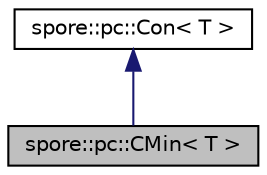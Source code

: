 digraph "spore::pc::CMin&lt; T &gt;"
{
  edge [fontname="Helvetica",fontsize="10",labelfontname="Helvetica",labelfontsize="10"];
  node [fontname="Helvetica",fontsize="10",shape=record];
  Node2 [label="spore::pc::CMin\< T \>",height=0.2,width=0.4,color="black", fillcolor="grey75", style="filled", fontcolor="black"];
  Node3 -> Node2 [dir="back",color="midnightblue",fontsize="10",style="solid",fontname="Helvetica"];
  Node3 [label="spore::pc::Con\< T \>",height=0.2,width=0.4,color="black", fillcolor="white", style="filled",URL="$classspore_1_1pc_1_1Con.html",tooltip="Base class to all conditions that can be imposed onto parameters. "];
}
